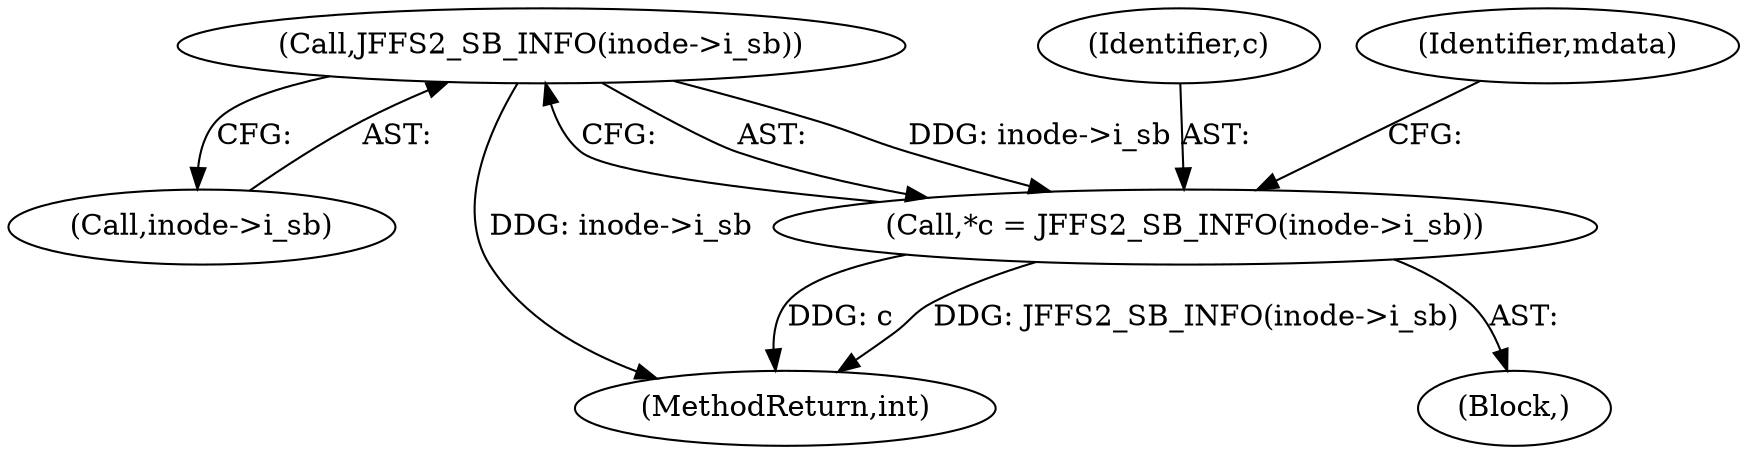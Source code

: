 digraph "0_infradead_9ed437c50d89eabae763dd422579f73fdebf288d_1@pointer" {
"1000115" [label="(Call,JFFS2_SB_INFO(inode->i_sb))"];
"1000113" [label="(Call,*c = JFFS2_SB_INFO(inode->i_sb))"];
"1000116" [label="(Call,inode->i_sb)"];
"1000113" [label="(Call,*c = JFFS2_SB_INFO(inode->i_sb))"];
"1000114" [label="(Identifier,c)"];
"1000115" [label="(Call,JFFS2_SB_INFO(inode->i_sb))"];
"1000123" [label="(Identifier,mdata)"];
"1000104" [label="(Block,)"];
"1000151" [label="(MethodReturn,int)"];
"1000115" -> "1000113"  [label="AST: "];
"1000115" -> "1000116"  [label="CFG: "];
"1000116" -> "1000115"  [label="AST: "];
"1000113" -> "1000115"  [label="CFG: "];
"1000115" -> "1000151"  [label="DDG: inode->i_sb"];
"1000115" -> "1000113"  [label="DDG: inode->i_sb"];
"1000113" -> "1000104"  [label="AST: "];
"1000114" -> "1000113"  [label="AST: "];
"1000123" -> "1000113"  [label="CFG: "];
"1000113" -> "1000151"  [label="DDG: c"];
"1000113" -> "1000151"  [label="DDG: JFFS2_SB_INFO(inode->i_sb)"];
}
